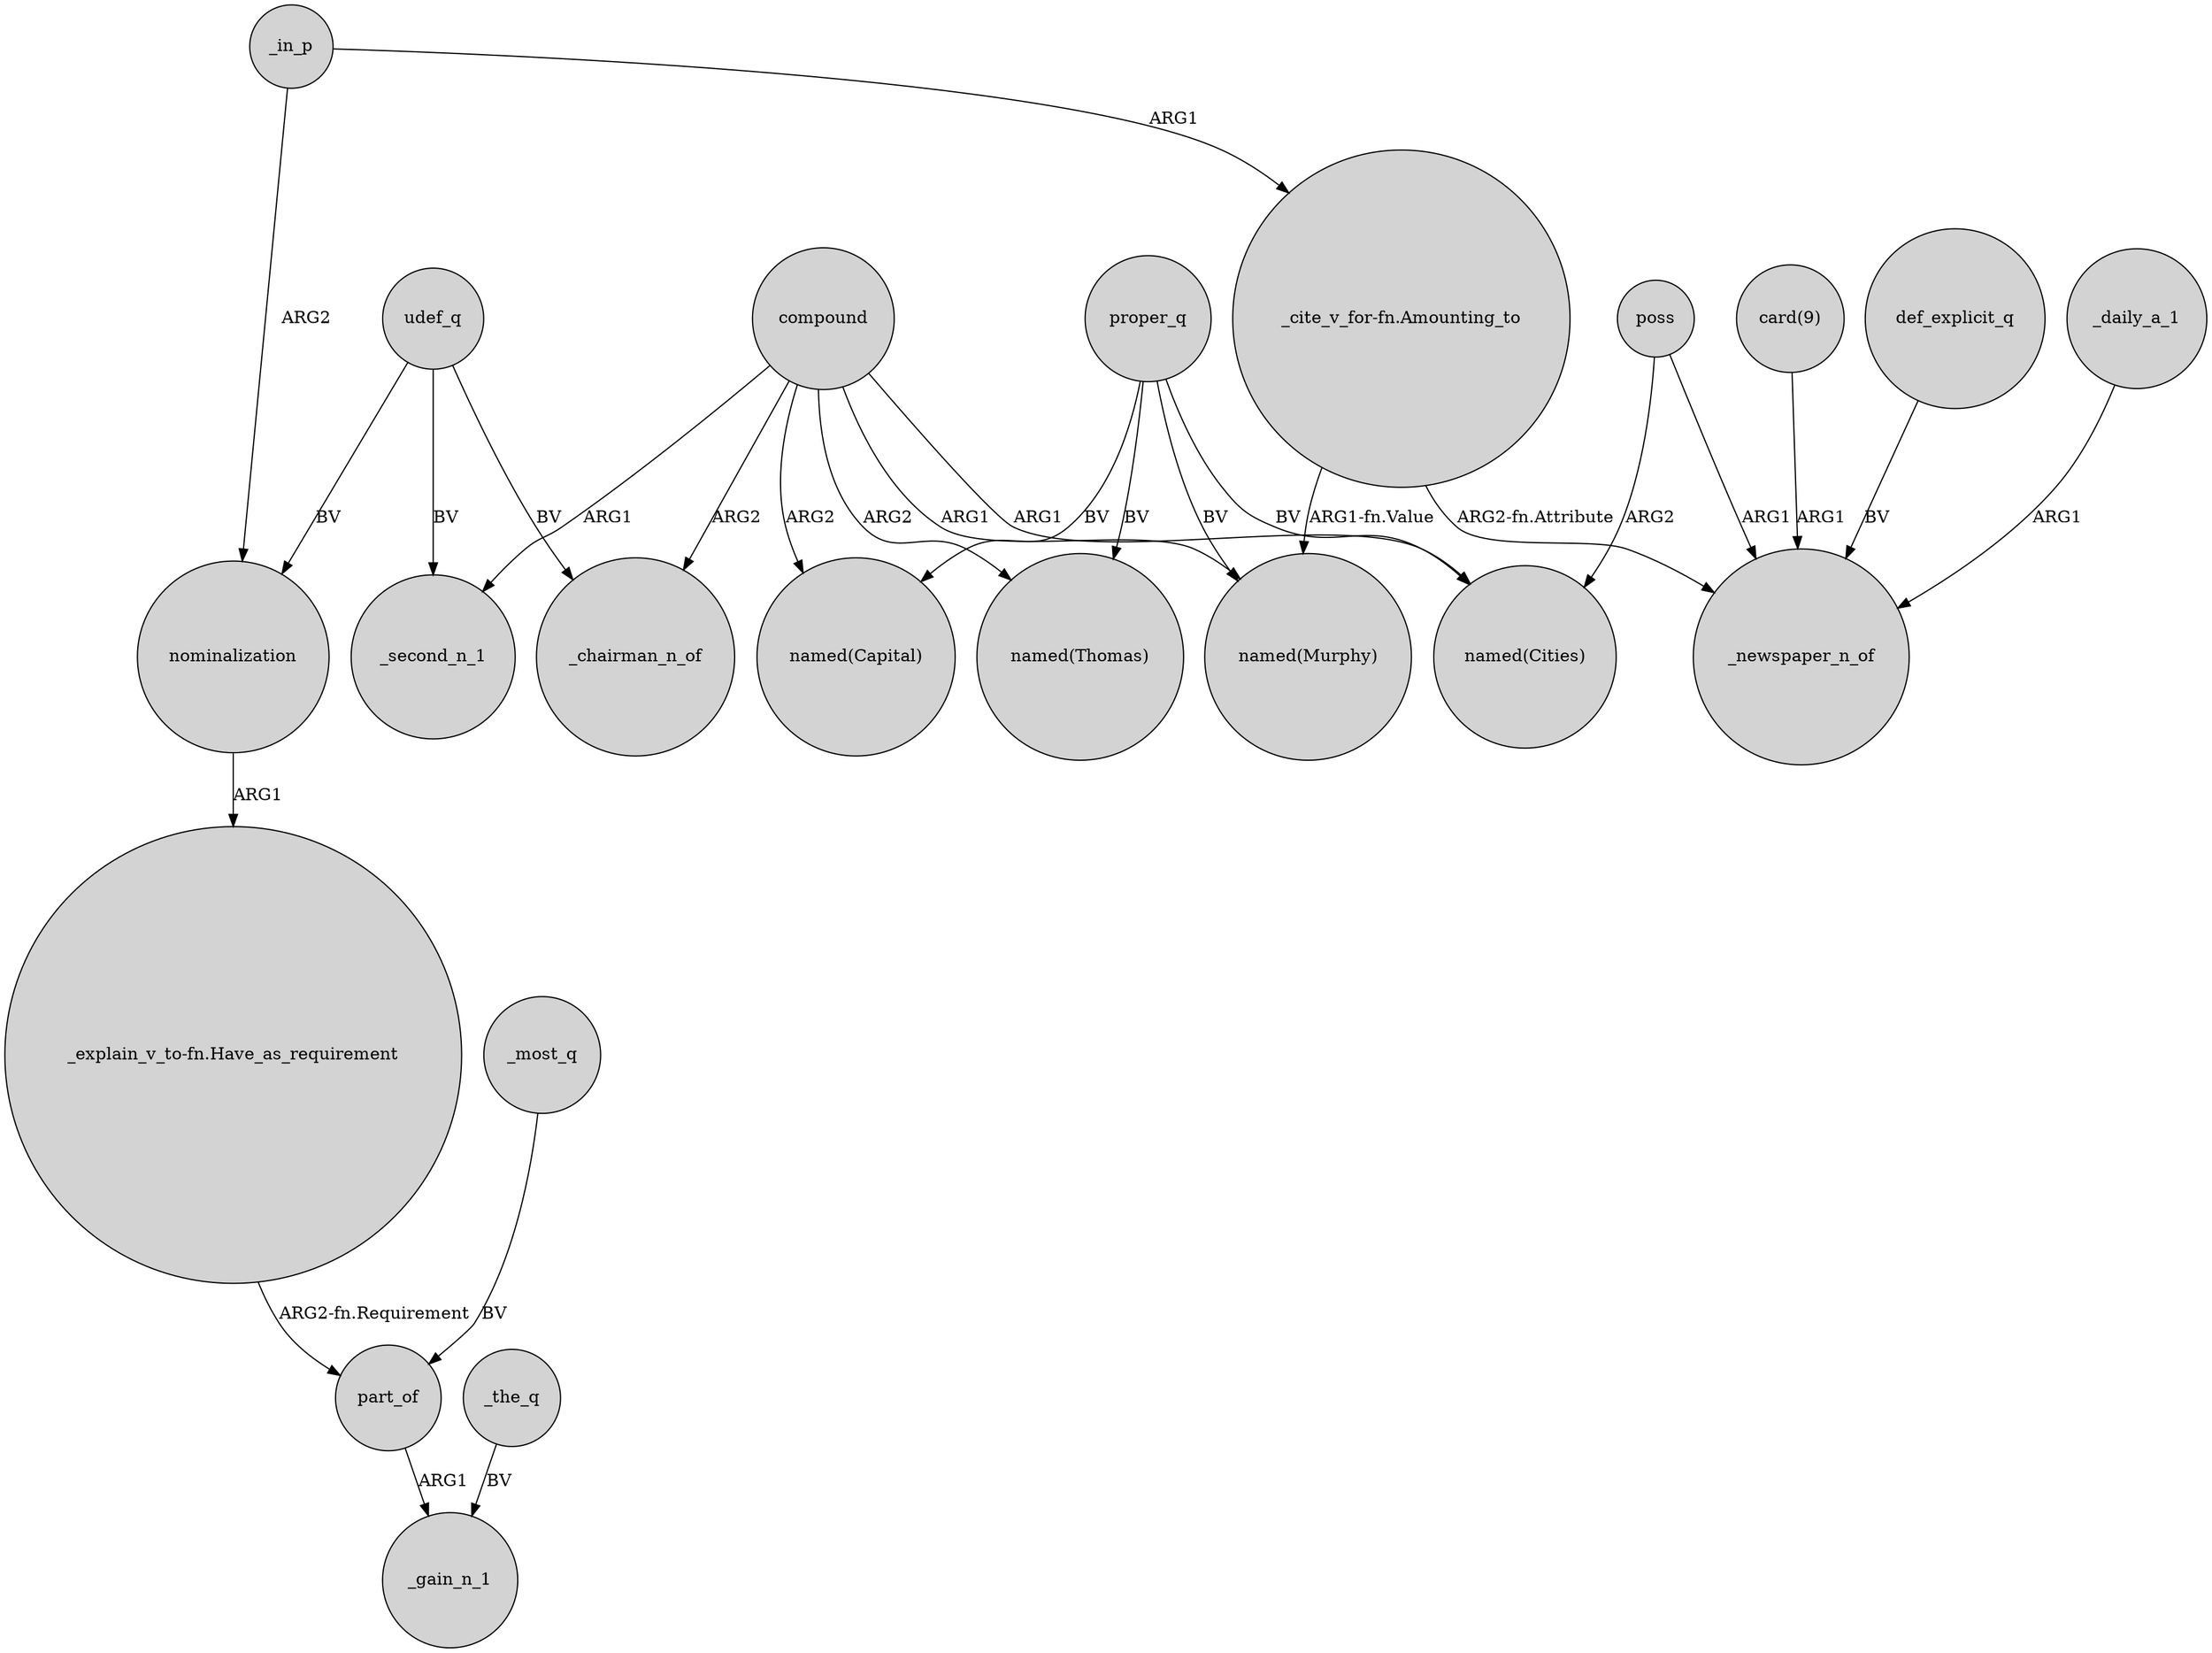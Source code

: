 digraph {
	node [shape=circle style=filled]
	compound -> _chairman_n_of [label=ARG2]
	proper_q -> "named(Cities)" [label=BV]
	"card(9)" -> _newspaper_n_of [label=ARG1]
	part_of -> _gain_n_1 [label=ARG1]
	compound -> "named(Cities)" [label=ARG1]
	_daily_a_1 -> _newspaper_n_of [label=ARG1]
	compound -> "named(Capital)" [label=ARG2]
	udef_q -> _chairman_n_of [label=BV]
	proper_q -> "named(Capital)" [label=BV]
	proper_q -> "named(Thomas)" [label=BV]
	udef_q -> nominalization [label=BV]
	udef_q -> _second_n_1 [label=BV]
	nominalization -> "_explain_v_to-fn.Have_as_requirement" [label=ARG1]
	"_explain_v_to-fn.Have_as_requirement" -> part_of [label="ARG2-fn.Requirement"]
	poss -> "named(Cities)" [label=ARG2]
	poss -> _newspaper_n_of [label=ARG1]
	proper_q -> "named(Murphy)" [label=BV]
	_most_q -> part_of [label=BV]
	_the_q -> _gain_n_1 [label=BV]
	_in_p -> "_cite_v_for-fn.Amounting_to" [label=ARG1]
	compound -> _second_n_1 [label=ARG1]
	"_cite_v_for-fn.Amounting_to" -> _newspaper_n_of [label="ARG2-fn.Attribute"]
	compound -> "named(Thomas)" [label=ARG2]
	"_cite_v_for-fn.Amounting_to" -> "named(Murphy)" [label="ARG1-fn.Value"]
	_in_p -> nominalization [label=ARG2]
	def_explicit_q -> _newspaper_n_of [label=BV]
	compound -> "named(Murphy)" [label=ARG1]
}
